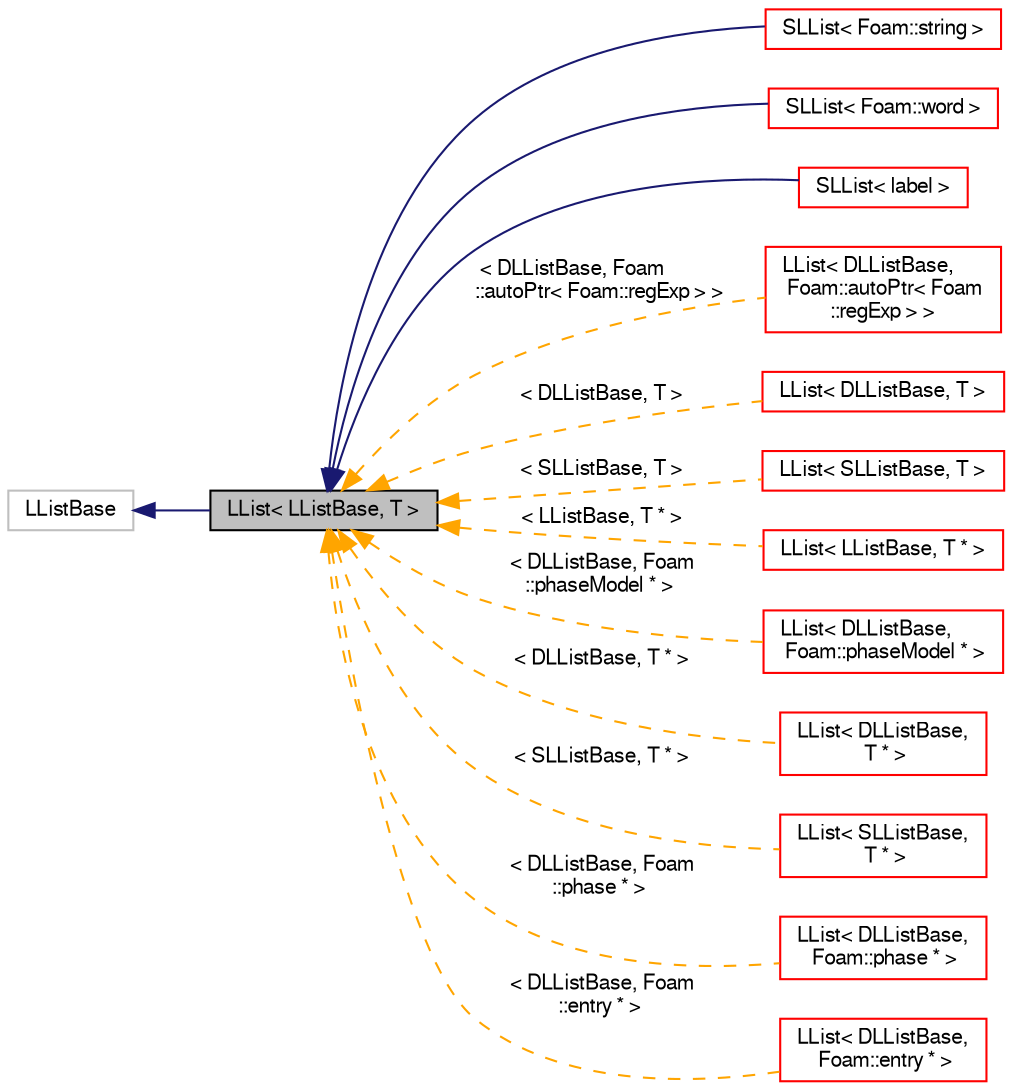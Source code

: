 digraph "LList&lt; LListBase, T &gt;"
{
  bgcolor="transparent";
  edge [fontname="FreeSans",fontsize="10",labelfontname="FreeSans",labelfontsize="10"];
  node [fontname="FreeSans",fontsize="10",shape=record];
  rankdir="LR";
  Node1 [label="LList\< LListBase, T \>",height=0.2,width=0.4,color="black", fillcolor="grey75", style="filled" fontcolor="black"];
  Node2 -> Node1 [dir="back",color="midnightblue",fontsize="10",style="solid",fontname="FreeSans"];
  Node2 [label="LListBase",height=0.2,width=0.4,color="grey75"];
  Node1 -> Node3 [dir="back",color="midnightblue",fontsize="10",style="solid",fontname="FreeSans"];
  Node3 [label="SLList\< Foam::string \>",height=0.2,width=0.4,color="red",URL="$a02274.html"];
  Node1 -> Node4 [dir="back",color="midnightblue",fontsize="10",style="solid",fontname="FreeSans"];
  Node4 [label="SLList\< Foam::word \>",height=0.2,width=0.4,color="red",URL="$a02274.html"];
  Node1 -> Node5 [dir="back",color="midnightblue",fontsize="10",style="solid",fontname="FreeSans"];
  Node5 [label="SLList\< label \>",height=0.2,width=0.4,color="red",URL="$a02274.html"];
  Node1 -> Node6 [dir="back",color="orange",fontsize="10",style="dashed",label=" \< DLListBase, Foam\l::autoPtr\< Foam::regExp \> \>" ,fontname="FreeSans"];
  Node6 [label="LList\< DLListBase,\l Foam::autoPtr\< Foam\l::regExp \> \>",height=0.2,width=0.4,color="red",URL="$a01332.html"];
  Node1 -> Node7 [dir="back",color="orange",fontsize="10",style="dashed",label=" \< DLListBase, T \>" ,fontname="FreeSans"];
  Node7 [label="LList\< DLListBase, T \>",height=0.2,width=0.4,color="red",URL="$a01332.html"];
  Node1 -> Node8 [dir="back",color="orange",fontsize="10",style="dashed",label=" \< SLListBase, T \>" ,fontname="FreeSans"];
  Node8 [label="LList\< SLListBase, T \>",height=0.2,width=0.4,color="red",URL="$a01332.html"];
  Node1 -> Node9 [dir="back",color="orange",fontsize="10",style="dashed",label=" \< LListBase, T * \>" ,fontname="FreeSans"];
  Node9 [label="LList\< LListBase, T * \>",height=0.2,width=0.4,color="red",URL="$a01332.html"];
  Node1 -> Node10 [dir="back",color="orange",fontsize="10",style="dashed",label=" \< DLListBase, Foam\l::phaseModel * \>" ,fontname="FreeSans"];
  Node10 [label="LList\< DLListBase,\l Foam::phaseModel * \>",height=0.2,width=0.4,color="red",URL="$a01332.html"];
  Node1 -> Node11 [dir="back",color="orange",fontsize="10",style="dashed",label=" \< DLListBase, T * \>" ,fontname="FreeSans"];
  Node11 [label="LList\< DLListBase,\l T * \>",height=0.2,width=0.4,color="red",URL="$a01332.html"];
  Node1 -> Node12 [dir="back",color="orange",fontsize="10",style="dashed",label=" \< SLListBase, T * \>" ,fontname="FreeSans"];
  Node12 [label="LList\< SLListBase,\l T * \>",height=0.2,width=0.4,color="red",URL="$a01332.html"];
  Node1 -> Node13 [dir="back",color="orange",fontsize="10",style="dashed",label=" \< DLListBase, Foam\l::phase * \>" ,fontname="FreeSans"];
  Node13 [label="LList\< DLListBase,\l Foam::phase * \>",height=0.2,width=0.4,color="red",URL="$a01332.html"];
  Node1 -> Node14 [dir="back",color="orange",fontsize="10",style="dashed",label=" \< DLListBase, Foam\l::entry * \>" ,fontname="FreeSans"];
  Node14 [label="LList\< DLListBase,\l Foam::entry * \>",height=0.2,width=0.4,color="red",URL="$a01332.html"];
}
